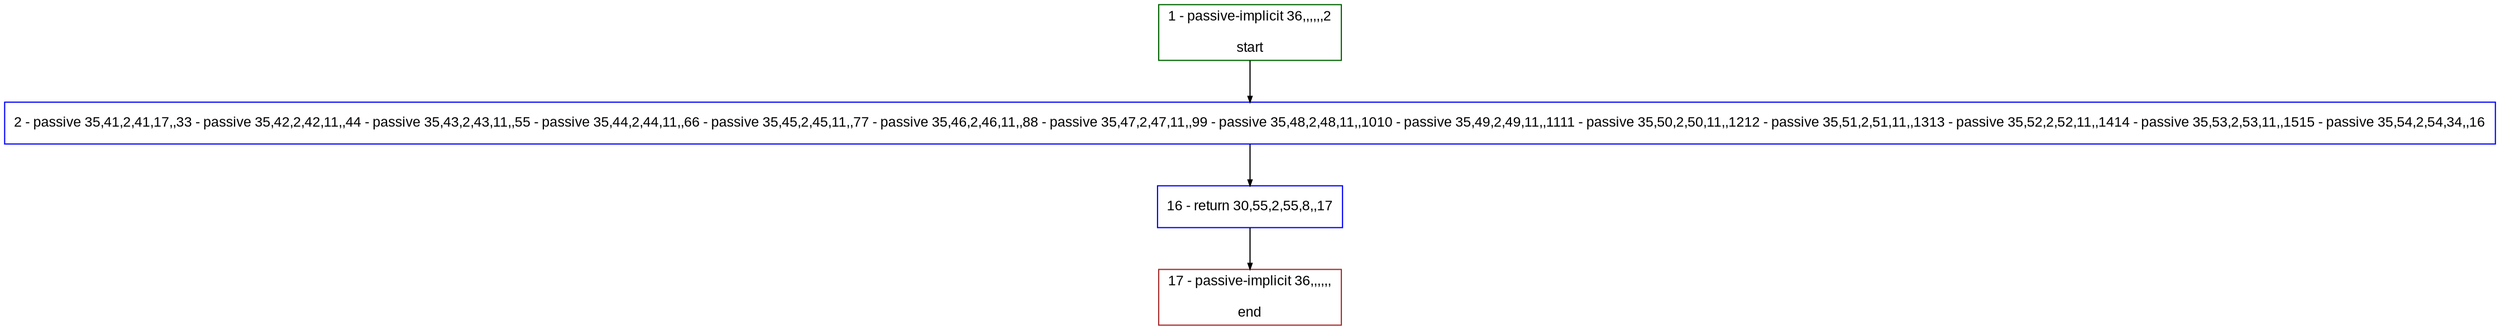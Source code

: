 digraph "" {
  graph [bgcolor="white", fillcolor="#FFFFCC", pack="true", packmode="clust", fontname="Arial", label="", fontsize="12", compound="true", style="rounded,filled"];
  node [node_initialized="no", fillcolor="white", fontname="Arial", label="", color="grey", fontsize="12", fixedsize="false", compound="true", shape="rectangle", style="filled"];
  edge [arrowtail="none", lhead="", fontcolor="black", fontname="Arial", label="", color="black", fontsize="12", arrowhead="normal", arrowsize="0.5", compound="true", ltail="", dir="forward"];
  __N1 [fillcolor="#ffffff", label="2 - passive 35,41,2,41,17,,33 - passive 35,42,2,42,11,,44 - passive 35,43,2,43,11,,55 - passive 35,44,2,44,11,,66 - passive 35,45,2,45,11,,77 - passive 35,46,2,46,11,,88 - passive 35,47,2,47,11,,99 - passive 35,48,2,48,11,,1010 - passive 35,49,2,49,11,,1111 - passive 35,50,2,50,11,,1212 - passive 35,51,2,51,11,,1313 - passive 35,52,2,52,11,,1414 - passive 35,53,2,53,11,,1515 - passive 35,54,2,54,34,,16", color="#0000ff", shape="box", style="filled"];
  __N2 [fillcolor="#ffffff", label="1 - passive-implicit 36,,,,,,2\n\nstart", color="#006400", shape="box", style="filled"];
  __N3 [fillcolor="#ffffff", label="16 - return 30,55,2,55,8,,17", color="#0000ff", shape="box", style="filled"];
  __N4 [fillcolor="#ffffff", label="17 - passive-implicit 36,,,,,,\n\nend", color="#a52a2a", shape="box", style="filled"];
  __N2 -> __N1 [arrowtail="none", color="#000000", label="", arrowhead="normal", dir="forward"];
  __N1 -> __N3 [arrowtail="none", color="#000000", label="", arrowhead="normal", dir="forward"];
  __N3 -> __N4 [arrowtail="none", color="#000000", label="", arrowhead="normal", dir="forward"];
}
